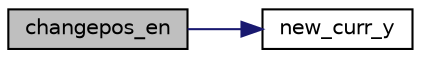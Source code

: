 digraph "changepos_en"
{
 // LATEX_PDF_SIZE
  edge [fontname="Helvetica",fontsize="10",labelfontname="Helvetica",labelfontsize="10"];
  node [fontname="Helvetica",fontsize="10",shape=record];
  rankdir="LR";
  Node1 [label="changepos_en",height=0.2,width=0.4,color="black", fillcolor="grey75", style="filled", fontcolor="black",tooltip="muda em diff a posicao dos elementos de tief e verifica se eles nao passam do limite vertical(690)."];
  Node1 -> Node2 [color="midnightblue",fontsize="10",style="solid",fontname="Helvetica"];
  Node2 [label="new_curr_y",height=0.2,width=0.4,color="black", fillcolor="white", style="filled",URL="$enemies_8c.html#af0fbf97eafafe839d0abf28a630f11a7",tooltip="atualiza o membro curr_y do elemento passado por argumento."];
}
